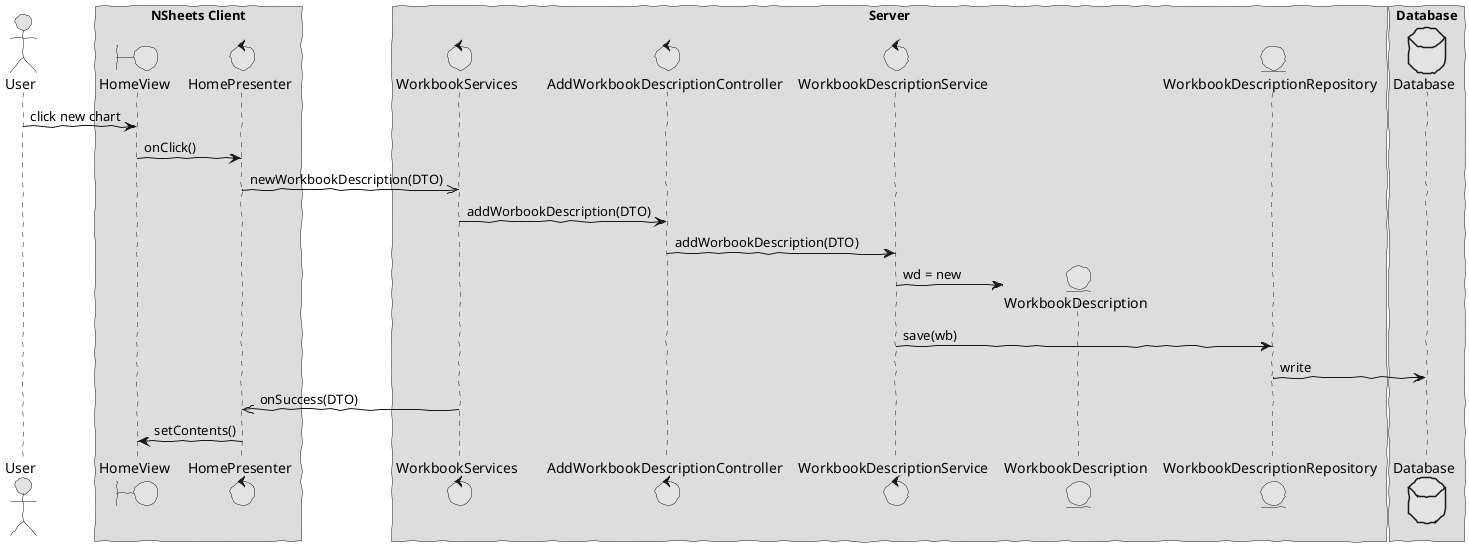 @startuml  design2
skinparam handwritten true
skinparam monochrome true
skinparam packageStyle rect
skinparam defaultFontName FG Virgil
skinparam shadowing false

actor User
boundary HomeView
control HomePresenter
control WorkbookServices
control AddWorkbookDescriptionController
control WorkbookDescriptionService
entity WorkbookDescriptionRepository
entity WorkbookDescription
database Database 

box "NSheets Client"
participant HomeView
participant HomePresenter 
end box
 
box "Server"
participant WorkbookServices
participant AddWorkbookDescriptionController
participant WorkbookDescriptionService
participant WorkbookDescription
participant WorkbookDescriptionRepository
end box

box "Database"
participant Database
end box

User -> HomeView : click new chart
HomeView -> HomePresenter : onClick()
HomePresenter ->> WorkbookServices : newWorkbookDescription(DTO)
WorkbookServices -> AddWorkbookDescriptionController : addWorbookDescription(DTO)
AddWorkbookDescriptionController -> WorkbookDescriptionService : addWorbookDescription(DTO)
create WorkbookDescription
WorkbookDescriptionService -> WorkbookDescription : wd = new
WorkbookDescriptionService -> WorkbookDescriptionRepository : save(wb)
WorkbookDescriptionRepository -> Database : write
WorkbookServices ->> HomePresenter : onSuccess(DTO) 
HomePresenter -> HomeView : setContents()

@enduml